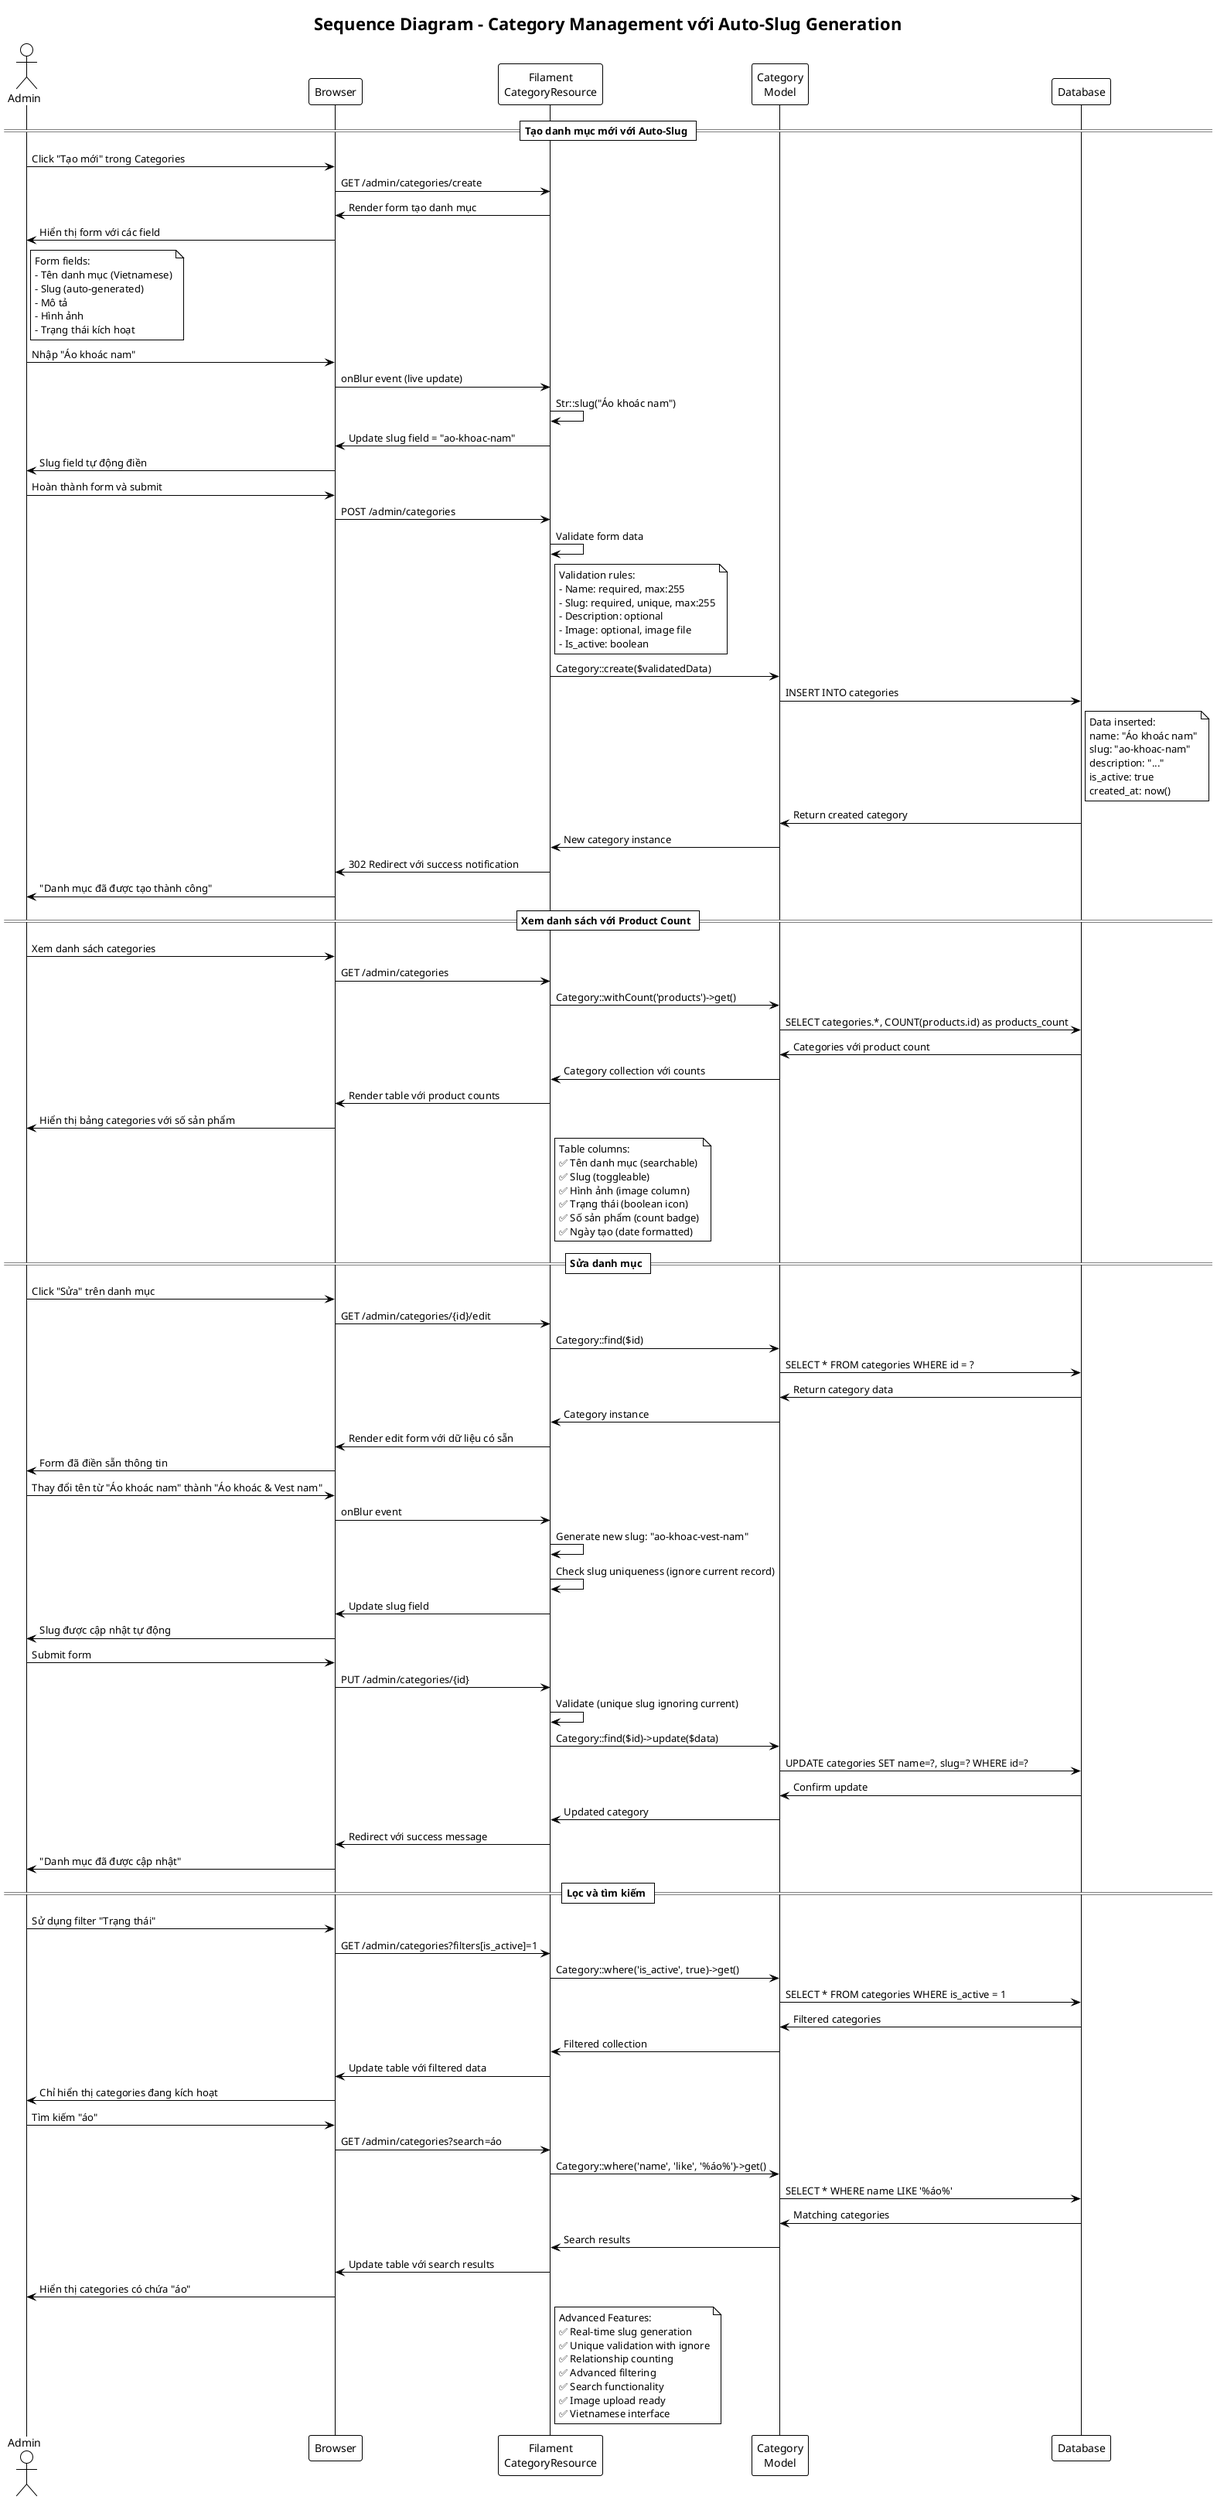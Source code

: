 @startuml SellCloth-Category-Management-Sequence
!theme plain
title Sequence Diagram - Category Management với Auto-Slug Generation

actor "Admin" as Admin
participant "Browser" as Browser
participant "Filament\nCategoryResource" as CategoryResource
participant "Category\nModel" as CategoryModel
participant "Database" as DB

== Tạo danh mục mới với Auto-Slug ==
Admin -> Browser: Click "Tạo mới" trong Categories
Browser -> CategoryResource: GET /admin/categories/create
CategoryResource -> Browser: Render form tạo danh mục
Browser -> Admin: Hiển thị form với các field

note right of Admin
  Form fields:
  - Tên danh mục (Vietnamese)
  - Slug (auto-generated)
  - Mô tả
  - Hình ảnh
  - Trạng thái kích hoạt
end note

Admin -> Browser: Nhập "Áo khoác nam"
Browser -> CategoryResource: onBlur event (live update)
CategoryResource -> CategoryResource: Str::slug("Áo khoác nam")
CategoryResource -> Browser: Update slug field = "ao-khoac-nam"
Browser -> Admin: Slug field tự động điền

Admin -> Browser: Hoàn thành form và submit
Browser -> CategoryResource: POST /admin/categories

CategoryResource -> CategoryResource: Validate form data
note right of CategoryResource
  Validation rules:
  - Name: required, max:255
  - Slug: required, unique, max:255
  - Description: optional
  - Image: optional, image file
  - Is_active: boolean
end note

CategoryResource -> CategoryModel: Category::create($validatedData)
CategoryModel -> DB: INSERT INTO categories
note right of DB
  Data inserted:
  name: "Áo khoác nam"
  slug: "ao-khoac-nam"
  description: "..."
  is_active: true
  created_at: now()
end note

DB -> CategoryModel: Return created category
CategoryModel -> CategoryResource: New category instance
CategoryResource -> Browser: 302 Redirect với success notification
Browser -> Admin: "Danh mục đã được tạo thành công"

== Xem danh sách với Product Count ==
Admin -> Browser: Xem danh sách categories
Browser -> CategoryResource: GET /admin/categories
CategoryResource -> CategoryModel: Category::withCount('products')->get()
CategoryModel -> DB: SELECT categories.*, COUNT(products.id) as products_count
DB -> CategoryModel: Categories với product count
CategoryModel -> CategoryResource: Category collection với counts
CategoryResource -> Browser: Render table với product counts
Browser -> Admin: Hiển thị bảng categories với số sản phẩm

note right of CategoryResource
  Table columns:
  ✅ Tên danh mục (searchable)
  ✅ Slug (toggleable)
  ✅ Hình ảnh (image column)
  ✅ Trạng thái (boolean icon)
  ✅ Số sản phẩm (count badge)
  ✅ Ngày tạo (date formatted)
end note

== Sửa danh mục ==
Admin -> Browser: Click "Sửa" trên danh mục
Browser -> CategoryResource: GET /admin/categories/{id}/edit
CategoryResource -> CategoryModel: Category::find($id)
CategoryModel -> DB: SELECT * FROM categories WHERE id = ?
DB -> CategoryModel: Return category data
CategoryModel -> CategoryResource: Category instance
CategoryResource -> Browser: Render edit form với dữ liệu có sẵn
Browser -> Admin: Form đã điền sẵn thông tin

Admin -> Browser: Thay đổi tên từ "Áo khoác nam" thành "Áo khoác & Vest nam"
Browser -> CategoryResource: onBlur event
CategoryResource -> CategoryResource: Generate new slug: "ao-khoac-vest-nam"
CategoryResource -> CategoryResource: Check slug uniqueness (ignore current record)
CategoryResource -> Browser: Update slug field
Browser -> Admin: Slug được cập nhật tự động

Admin -> Browser: Submit form
Browser -> CategoryResource: PUT /admin/categories/{id}
CategoryResource -> CategoryResource: Validate (unique slug ignoring current)
CategoryResource -> CategoryModel: Category::find($id)->update($data)
CategoryModel -> DB: UPDATE categories SET name=?, slug=? WHERE id=?
DB -> CategoryModel: Confirm update
CategoryModel -> CategoryResource: Updated category
CategoryResource -> Browser: Redirect với success message
Browser -> Admin: "Danh mục đã được cập nhật"

== Lọc và tìm kiếm ==
Admin -> Browser: Sử dụng filter "Trạng thái"
Browser -> CategoryResource: GET /admin/categories?filters[is_active]=1
CategoryResource -> CategoryModel: Category::where('is_active', true)->get()
CategoryModel -> DB: SELECT * FROM categories WHERE is_active = 1
DB -> CategoryModel: Filtered categories
CategoryModel -> CategoryResource: Filtered collection
CategoryResource -> Browser: Update table với filtered data
Browser -> Admin: Chỉ hiển thị categories đang kích hoạt

Admin -> Browser: Tìm kiếm "áo"
Browser -> CategoryResource: GET /admin/categories?search=áo
CategoryResource -> CategoryModel: Category::where('name', 'like', '%áo%')->get()
CategoryModel -> DB: SELECT * WHERE name LIKE '%áo%'
DB -> CategoryModel: Matching categories
CategoryModel -> CategoryResource: Search results
CategoryResource -> Browser: Update table với search results
Browser -> Admin: Hiển thị categories có chứa "áo"

note right of CategoryResource
  Advanced Features:
  ✅ Real-time slug generation
  ✅ Unique validation with ignore
  ✅ Relationship counting
  ✅ Advanced filtering
  ✅ Search functionality
  ✅ Image upload ready
  ✅ Vietnamese interface
end note

@enduml
